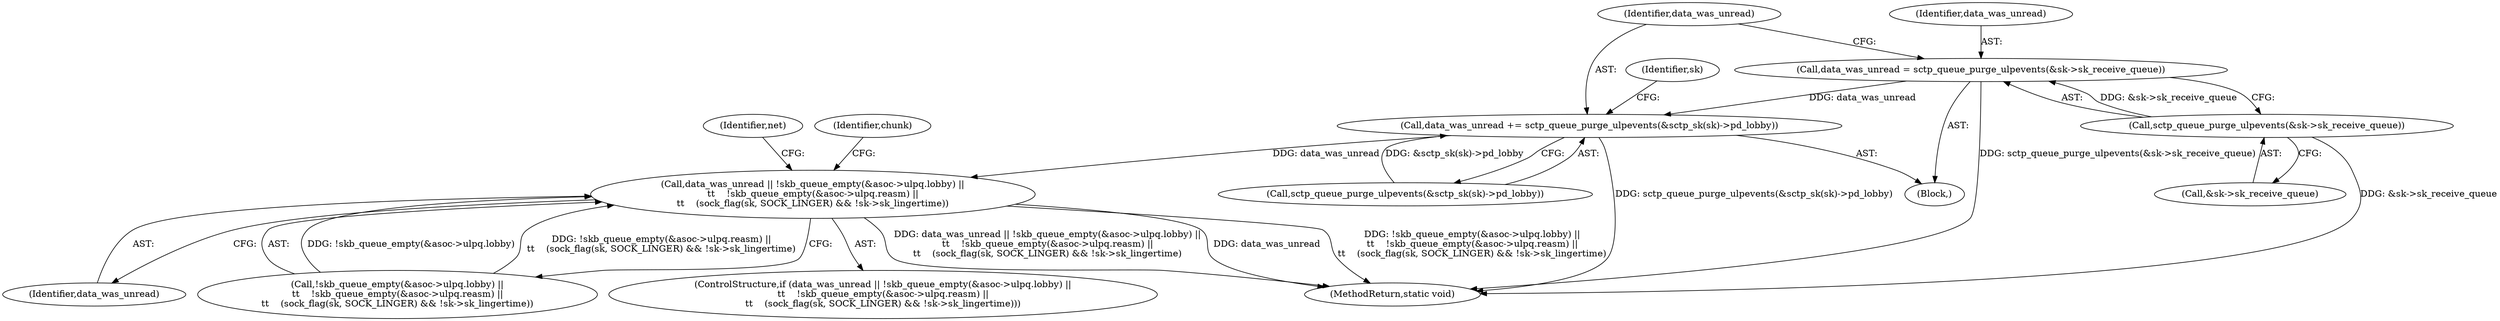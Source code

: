 digraph "0_linux_2d45a02d0166caf2627fe91897c6ffc3b19514c4@API" {
"1000144" [label="(Call,data_was_unread = sctp_queue_purge_ulpevents(&sk->sk_receive_queue))"];
"1000146" [label="(Call,sctp_queue_purge_ulpevents(&sk->sk_receive_queue))"];
"1000151" [label="(Call,data_was_unread += sctp_queue_purge_ulpevents(&sctp_sk(sk)->pd_lobby))"];
"1000176" [label="(Call,data_was_unread || !skb_queue_empty(&asoc->ulpq.lobby) ||\n\t\t    !skb_queue_empty(&asoc->ulpq.reasm) ||\n\t\t    (sock_flag(sk, SOCK_LINGER) && !sk->sk_lingertime))"];
"1000260" [label="(MethodReturn,static void)"];
"1000110" [label="(Block,)"];
"1000145" [label="(Identifier,data_was_unread)"];
"1000176" [label="(Call,data_was_unread || !skb_queue_empty(&asoc->ulpq.lobby) ||\n\t\t    !skb_queue_empty(&asoc->ulpq.reasm) ||\n\t\t    (sock_flag(sk, SOCK_LINGER) && !sk->sk_lingertime))"];
"1000177" [label="(Identifier,data_was_unread)"];
"1000178" [label="(Call,!skb_queue_empty(&asoc->ulpq.lobby) ||\n\t\t    !skb_queue_empty(&asoc->ulpq.reasm) ||\n\t\t    (sock_flag(sk, SOCK_LINGER) && !sk->sk_lingertime))"];
"1000207" [label="(Identifier,chunk)"];
"1000175" [label="(ControlStructure,if (data_was_unread || !skb_queue_empty(&asoc->ulpq.lobby) ||\n\t\t    !skb_queue_empty(&asoc->ulpq.reasm) ||\n\t\t    (sock_flag(sk, SOCK_LINGER) && !sk->sk_lingertime)))"];
"1000220" [label="(Identifier,net)"];
"1000144" [label="(Call,data_was_unread = sctp_queue_purge_ulpevents(&sk->sk_receive_queue))"];
"1000151" [label="(Call,data_was_unread += sctp_queue_purge_ulpevents(&sctp_sk(sk)->pd_lobby))"];
"1000152" [label="(Identifier,data_was_unread)"];
"1000147" [label="(Call,&sk->sk_receive_queue)"];
"1000146" [label="(Call,sctp_queue_purge_ulpevents(&sk->sk_receive_queue))"];
"1000162" [label="(Identifier,sk)"];
"1000153" [label="(Call,sctp_queue_purge_ulpevents(&sctp_sk(sk)->pd_lobby))"];
"1000144" -> "1000110"  [label="AST: "];
"1000144" -> "1000146"  [label="CFG: "];
"1000145" -> "1000144"  [label="AST: "];
"1000146" -> "1000144"  [label="AST: "];
"1000152" -> "1000144"  [label="CFG: "];
"1000144" -> "1000260"  [label="DDG: sctp_queue_purge_ulpevents(&sk->sk_receive_queue)"];
"1000146" -> "1000144"  [label="DDG: &sk->sk_receive_queue"];
"1000144" -> "1000151"  [label="DDG: data_was_unread"];
"1000146" -> "1000147"  [label="CFG: "];
"1000147" -> "1000146"  [label="AST: "];
"1000146" -> "1000260"  [label="DDG: &sk->sk_receive_queue"];
"1000151" -> "1000110"  [label="AST: "];
"1000151" -> "1000153"  [label="CFG: "];
"1000152" -> "1000151"  [label="AST: "];
"1000153" -> "1000151"  [label="AST: "];
"1000162" -> "1000151"  [label="CFG: "];
"1000151" -> "1000260"  [label="DDG: sctp_queue_purge_ulpevents(&sctp_sk(sk)->pd_lobby)"];
"1000153" -> "1000151"  [label="DDG: &sctp_sk(sk)->pd_lobby"];
"1000151" -> "1000176"  [label="DDG: data_was_unread"];
"1000176" -> "1000175"  [label="AST: "];
"1000176" -> "1000177"  [label="CFG: "];
"1000176" -> "1000178"  [label="CFG: "];
"1000177" -> "1000176"  [label="AST: "];
"1000178" -> "1000176"  [label="AST: "];
"1000207" -> "1000176"  [label="CFG: "];
"1000220" -> "1000176"  [label="CFG: "];
"1000176" -> "1000260"  [label="DDG: !skb_queue_empty(&asoc->ulpq.lobby) ||\n\t\t    !skb_queue_empty(&asoc->ulpq.reasm) ||\n\t\t    (sock_flag(sk, SOCK_LINGER) && !sk->sk_lingertime)"];
"1000176" -> "1000260"  [label="DDG: data_was_unread || !skb_queue_empty(&asoc->ulpq.lobby) ||\n\t\t    !skb_queue_empty(&asoc->ulpq.reasm) ||\n\t\t    (sock_flag(sk, SOCK_LINGER) && !sk->sk_lingertime)"];
"1000176" -> "1000260"  [label="DDG: data_was_unread"];
"1000178" -> "1000176"  [label="DDG: !skb_queue_empty(&asoc->ulpq.lobby)"];
"1000178" -> "1000176"  [label="DDG: !skb_queue_empty(&asoc->ulpq.reasm) ||\n\t\t    (sock_flag(sk, SOCK_LINGER) && !sk->sk_lingertime)"];
}
